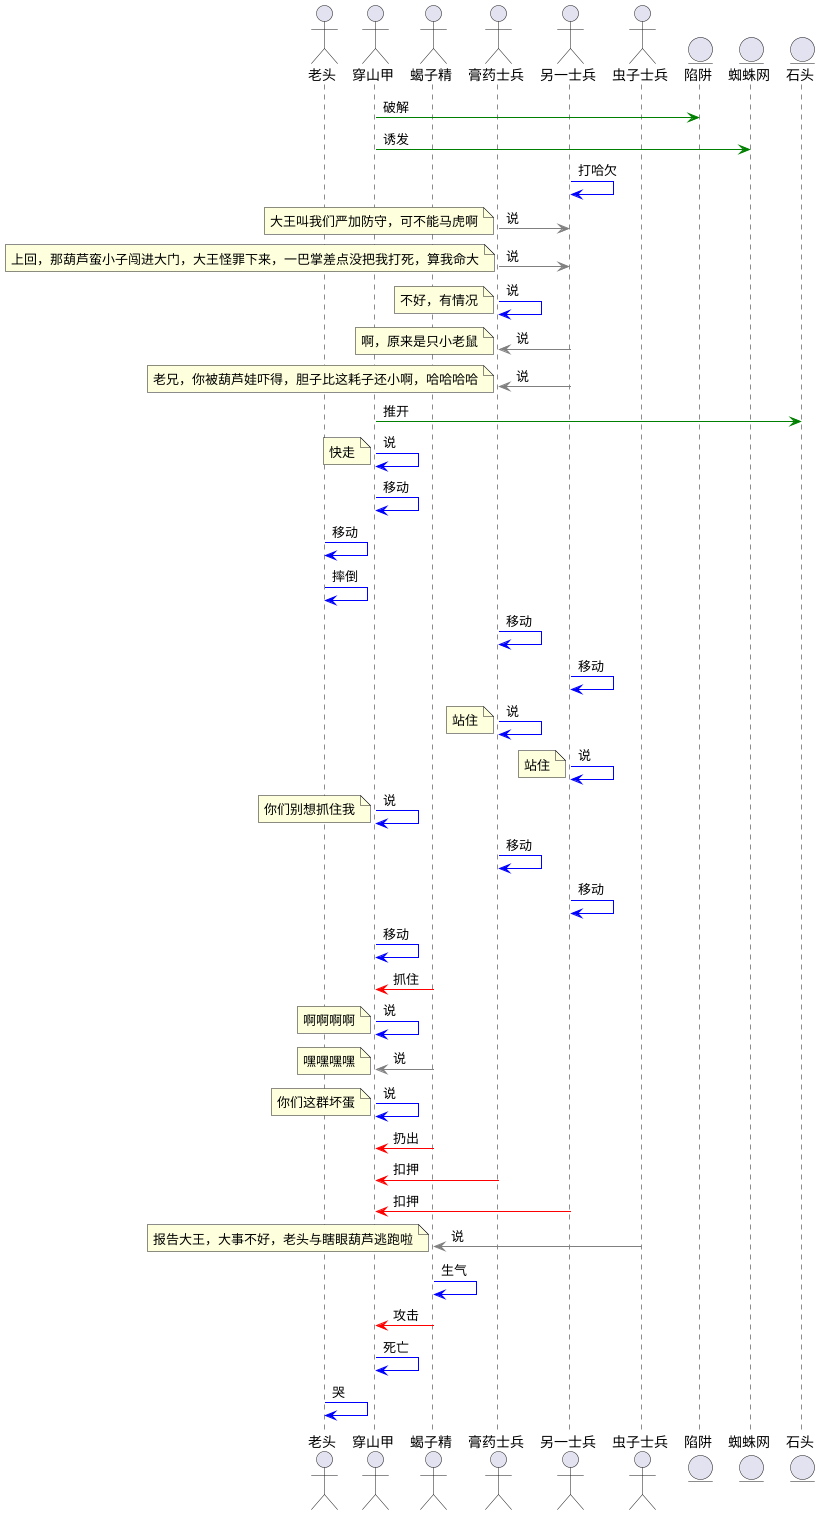 @startuml timeline

actor   老头    as oldman
actor   穿山甲  as pangolin
actor   蝎子精  as monster
actor   膏药士兵    as soldier1
actor   另一士兵    as soldier2
actor   虫子士兵    as soldier3

entity  陷阱    as trap
entity  蜘蛛网  as spiderweb
entity  石头    as stone

pangolin -[#Green]> trap : 破解
pangolin -[#Green]> spiderweb : 诱发

soldier2 -[#Blue]> soldier2 : 打哈欠
soldier1 -[#Gray]> soldier2 : 说
note left: 大王叫我们严加防守，可不能马虎啊
soldier1 -[#Gray]> soldier2 : 说
note left: 上回，那葫芦蛮小子闯进大门，大王怪罪下来，一巴掌差点没把我打死，算我命大
soldier1 -[#Blue]> soldier1 : 说
note left: 不好，有情况
soldier2 -[#Gray]> soldier1 : 说
note left: 啊，原来是只小老鼠
soldier2 -[#Gray]> soldier1 : 说
note left: 老兄，你被葫芦娃吓得，胆子比这耗子还小啊，哈哈哈哈

pangolin -[#Green]> stone : 推开
pangolin -[#Blue]> pangolin : 说
note left: 快走
pangolin -[#Blue]> pangolin : 移动
oldman -[#Blue]> oldman : 移动
oldman -[#Blue]> oldman : 摔倒
soldier1 -[#Blue]> soldier1 : 移动
soldier2 -[#Blue]> soldier2 : 移动
soldier1 -[#Blue]> soldier1 : 说
note left: 站住
soldier2 -[#Blue]> soldier2 : 说
note left: 站住
pangolin -[#Blue]> pangolin : 说
note left: 你们别想抓住我
soldier1 -[#Blue]> soldier1 : 移动
soldier2 -[#Blue]> soldier2 : 移动
pangolin -[#Blue]> pangolin : 移动

monster -[#Red]> pangolin : 抓住
pangolin -[#Blue]> pangolin : 说
note left: 啊啊啊啊
monster -[#Gray]> pangolin : 说
note left: 嘿嘿嘿嘿
pangolin -[#Blue]> pangolin : 说
note left: 你们这群坏蛋
monster -[#Red]> pangolin : 扔出
soldier1 -[#Red]> pangolin : 扣押
soldier2 -[#Red]> pangolin : 扣押
soldier3 -[#Gray]> monster : 说
note left: 报告大王，大事不好，老头与瞎眼葫芦逃跑啦
monster -[#Blue]> monster : 生气
monster -[#Red]> pangolin : 攻击
pangolin -[#Blue]> pangolin : 死亡
oldman -[#Blue]> oldman : 哭